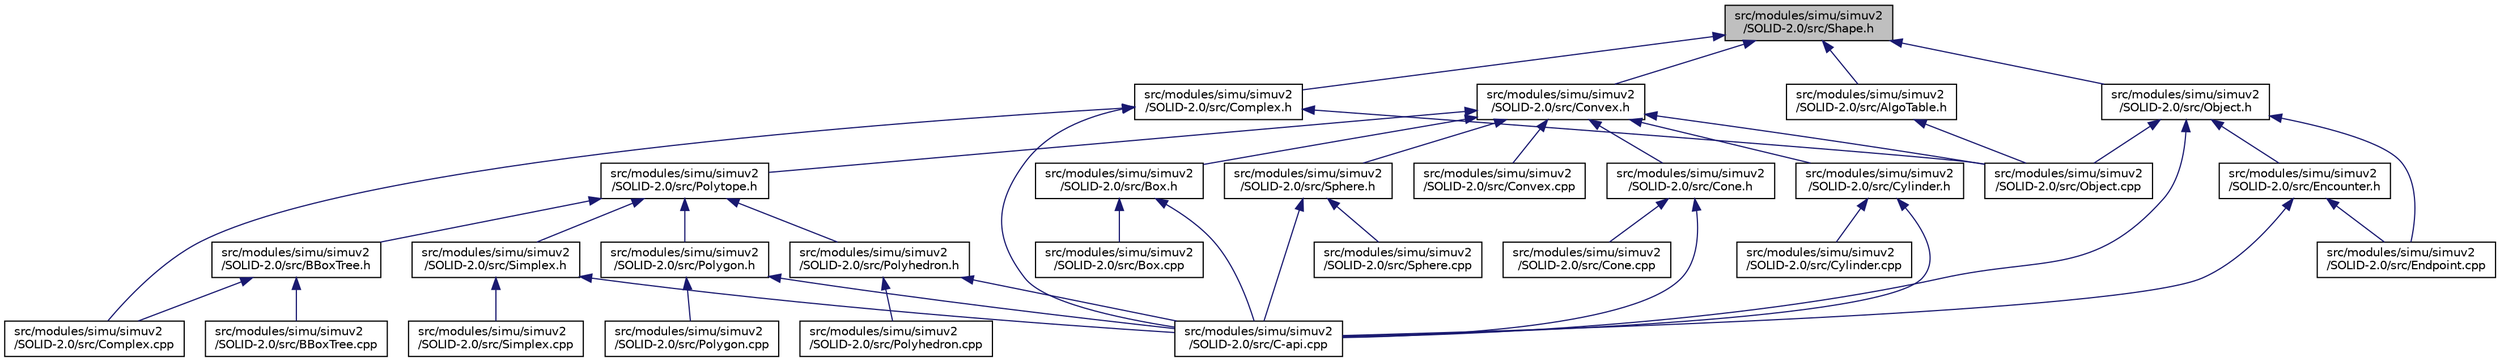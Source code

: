 digraph "src/modules/simu/simuv2/SOLID-2.0/src/Shape.h"
{
  edge [fontname="Helvetica",fontsize="10",labelfontname="Helvetica",labelfontsize="10"];
  node [fontname="Helvetica",fontsize="10",shape=record];
  Node1 [label="src/modules/simu/simuv2\l/SOLID-2.0/src/Shape.h",height=0.2,width=0.4,color="black", fillcolor="grey75", style="filled", fontcolor="black"];
  Node1 -> Node2 [dir="back",color="midnightblue",fontsize="10",style="solid",fontname="Helvetica"];
  Node2 [label="src/modules/simu/simuv2\l/SOLID-2.0/src/AlgoTable.h",height=0.2,width=0.4,color="black", fillcolor="white", style="filled",URL="$_algo_table_8h.html"];
  Node2 -> Node3 [dir="back",color="midnightblue",fontsize="10",style="solid",fontname="Helvetica"];
  Node3 [label="src/modules/simu/simuv2\l/SOLID-2.0/src/Object.cpp",height=0.2,width=0.4,color="black", fillcolor="white", style="filled",URL="$_object_8cpp.html"];
  Node1 -> Node4 [dir="back",color="midnightblue",fontsize="10",style="solid",fontname="Helvetica"];
  Node4 [label="src/modules/simu/simuv2\l/SOLID-2.0/src/Convex.h",height=0.2,width=0.4,color="black", fillcolor="white", style="filled",URL="$_convex_8h.html"];
  Node4 -> Node5 [dir="back",color="midnightblue",fontsize="10",style="solid",fontname="Helvetica"];
  Node5 [label="src/modules/simu/simuv2\l/SOLID-2.0/src/Polytope.h",height=0.2,width=0.4,color="black", fillcolor="white", style="filled",URL="$_polytope_8h.html"];
  Node5 -> Node6 [dir="back",color="midnightblue",fontsize="10",style="solid",fontname="Helvetica"];
  Node6 [label="src/modules/simu/simuv2\l/SOLID-2.0/src/BBoxTree.h",height=0.2,width=0.4,color="black", fillcolor="white", style="filled",URL="$_b_box_tree_8h.html"];
  Node6 -> Node7 [dir="back",color="midnightblue",fontsize="10",style="solid",fontname="Helvetica"];
  Node7 [label="src/modules/simu/simuv2\l/SOLID-2.0/src/BBoxTree.cpp",height=0.2,width=0.4,color="black", fillcolor="white", style="filled",URL="$_b_box_tree_8cpp.html"];
  Node6 -> Node8 [dir="back",color="midnightblue",fontsize="10",style="solid",fontname="Helvetica"];
  Node8 [label="src/modules/simu/simuv2\l/SOLID-2.0/src/Complex.cpp",height=0.2,width=0.4,color="black", fillcolor="white", style="filled",URL="$_complex_8cpp.html"];
  Node5 -> Node9 [dir="back",color="midnightblue",fontsize="10",style="solid",fontname="Helvetica"];
  Node9 [label="src/modules/simu/simuv2\l/SOLID-2.0/src/Simplex.h",height=0.2,width=0.4,color="black", fillcolor="white", style="filled",URL="$_simplex_8h.html"];
  Node9 -> Node10 [dir="back",color="midnightblue",fontsize="10",style="solid",fontname="Helvetica"];
  Node10 [label="src/modules/simu/simuv2\l/SOLID-2.0/src/C-api.cpp",height=0.2,width=0.4,color="black", fillcolor="white", style="filled",URL="$_c-api_8cpp.html"];
  Node9 -> Node11 [dir="back",color="midnightblue",fontsize="10",style="solid",fontname="Helvetica"];
  Node11 [label="src/modules/simu/simuv2\l/SOLID-2.0/src/Simplex.cpp",height=0.2,width=0.4,color="black", fillcolor="white", style="filled",URL="$_simplex_8cpp.html"];
  Node5 -> Node12 [dir="back",color="midnightblue",fontsize="10",style="solid",fontname="Helvetica"];
  Node12 [label="src/modules/simu/simuv2\l/SOLID-2.0/src/Polygon.h",height=0.2,width=0.4,color="black", fillcolor="white", style="filled",URL="$_polygon_8h.html"];
  Node12 -> Node10 [dir="back",color="midnightblue",fontsize="10",style="solid",fontname="Helvetica"];
  Node12 -> Node13 [dir="back",color="midnightblue",fontsize="10",style="solid",fontname="Helvetica"];
  Node13 [label="src/modules/simu/simuv2\l/SOLID-2.0/src/Polygon.cpp",height=0.2,width=0.4,color="black", fillcolor="white", style="filled",URL="$_polygon_8cpp.html"];
  Node5 -> Node14 [dir="back",color="midnightblue",fontsize="10",style="solid",fontname="Helvetica"];
  Node14 [label="src/modules/simu/simuv2\l/SOLID-2.0/src/Polyhedron.h",height=0.2,width=0.4,color="black", fillcolor="white", style="filled",URL="$_polyhedron_8h.html"];
  Node14 -> Node10 [dir="back",color="midnightblue",fontsize="10",style="solid",fontname="Helvetica"];
  Node14 -> Node15 [dir="back",color="midnightblue",fontsize="10",style="solid",fontname="Helvetica"];
  Node15 [label="src/modules/simu/simuv2\l/SOLID-2.0/src/Polyhedron.cpp",height=0.2,width=0.4,color="black", fillcolor="white", style="filled",URL="$_polyhedron_8cpp.html"];
  Node4 -> Node16 [dir="back",color="midnightblue",fontsize="10",style="solid",fontname="Helvetica"];
  Node16 [label="src/modules/simu/simuv2\l/SOLID-2.0/src/Box.h",height=0.2,width=0.4,color="black", fillcolor="white", style="filled",URL="$_box_8h.html"];
  Node16 -> Node17 [dir="back",color="midnightblue",fontsize="10",style="solid",fontname="Helvetica"];
  Node17 [label="src/modules/simu/simuv2\l/SOLID-2.0/src/Box.cpp",height=0.2,width=0.4,color="black", fillcolor="white", style="filled",URL="$_box_8cpp.html"];
  Node16 -> Node10 [dir="back",color="midnightblue",fontsize="10",style="solid",fontname="Helvetica"];
  Node4 -> Node18 [dir="back",color="midnightblue",fontsize="10",style="solid",fontname="Helvetica"];
  Node18 [label="src/modules/simu/simuv2\l/SOLID-2.0/src/Cone.h",height=0.2,width=0.4,color="black", fillcolor="white", style="filled",URL="$_cone_8h.html"];
  Node18 -> Node10 [dir="back",color="midnightblue",fontsize="10",style="solid",fontname="Helvetica"];
  Node18 -> Node19 [dir="back",color="midnightblue",fontsize="10",style="solid",fontname="Helvetica"];
  Node19 [label="src/modules/simu/simuv2\l/SOLID-2.0/src/Cone.cpp",height=0.2,width=0.4,color="black", fillcolor="white", style="filled",URL="$_cone_8cpp.html"];
  Node4 -> Node20 [dir="back",color="midnightblue",fontsize="10",style="solid",fontname="Helvetica"];
  Node20 [label="src/modules/simu/simuv2\l/SOLID-2.0/src/Cylinder.h",height=0.2,width=0.4,color="black", fillcolor="white", style="filled",URL="$_cylinder_8h.html"];
  Node20 -> Node10 [dir="back",color="midnightblue",fontsize="10",style="solid",fontname="Helvetica"];
  Node20 -> Node21 [dir="back",color="midnightblue",fontsize="10",style="solid",fontname="Helvetica"];
  Node21 [label="src/modules/simu/simuv2\l/SOLID-2.0/src/Cylinder.cpp",height=0.2,width=0.4,color="black", fillcolor="white", style="filled",URL="$_cylinder_8cpp.html"];
  Node4 -> Node22 [dir="back",color="midnightblue",fontsize="10",style="solid",fontname="Helvetica"];
  Node22 [label="src/modules/simu/simuv2\l/SOLID-2.0/src/Sphere.h",height=0.2,width=0.4,color="black", fillcolor="white", style="filled",URL="$_sphere_8h.html"];
  Node22 -> Node10 [dir="back",color="midnightblue",fontsize="10",style="solid",fontname="Helvetica"];
  Node22 -> Node23 [dir="back",color="midnightblue",fontsize="10",style="solid",fontname="Helvetica"];
  Node23 [label="src/modules/simu/simuv2\l/SOLID-2.0/src/Sphere.cpp",height=0.2,width=0.4,color="black", fillcolor="white", style="filled",URL="$_sphere_8cpp.html"];
  Node4 -> Node24 [dir="back",color="midnightblue",fontsize="10",style="solid",fontname="Helvetica"];
  Node24 [label="src/modules/simu/simuv2\l/SOLID-2.0/src/Convex.cpp",height=0.2,width=0.4,color="black", fillcolor="white", style="filled",URL="$_convex_8cpp.html"];
  Node4 -> Node3 [dir="back",color="midnightblue",fontsize="10",style="solid",fontname="Helvetica"];
  Node1 -> Node25 [dir="back",color="midnightblue",fontsize="10",style="solid",fontname="Helvetica"];
  Node25 [label="src/modules/simu/simuv2\l/SOLID-2.0/src/Complex.h",height=0.2,width=0.4,color="black", fillcolor="white", style="filled",URL="$_complex_8h.html"];
  Node25 -> Node10 [dir="back",color="midnightblue",fontsize="10",style="solid",fontname="Helvetica"];
  Node25 -> Node8 [dir="back",color="midnightblue",fontsize="10",style="solid",fontname="Helvetica"];
  Node25 -> Node3 [dir="back",color="midnightblue",fontsize="10",style="solid",fontname="Helvetica"];
  Node1 -> Node26 [dir="back",color="midnightblue",fontsize="10",style="solid",fontname="Helvetica"];
  Node26 [label="src/modules/simu/simuv2\l/SOLID-2.0/src/Object.h",height=0.2,width=0.4,color="black", fillcolor="white", style="filled",URL="$_object_8h.html"];
  Node26 -> Node27 [dir="back",color="midnightblue",fontsize="10",style="solid",fontname="Helvetica"];
  Node27 [label="src/modules/simu/simuv2\l/SOLID-2.0/src/Encounter.h",height=0.2,width=0.4,color="black", fillcolor="white", style="filled",URL="$_encounter_8h.html"];
  Node27 -> Node10 [dir="back",color="midnightblue",fontsize="10",style="solid",fontname="Helvetica"];
  Node27 -> Node28 [dir="back",color="midnightblue",fontsize="10",style="solid",fontname="Helvetica"];
  Node28 [label="src/modules/simu/simuv2\l/SOLID-2.0/src/Endpoint.cpp",height=0.2,width=0.4,color="black", fillcolor="white", style="filled",URL="$_endpoint_8cpp.html"];
  Node26 -> Node10 [dir="back",color="midnightblue",fontsize="10",style="solid",fontname="Helvetica"];
  Node26 -> Node28 [dir="back",color="midnightblue",fontsize="10",style="solid",fontname="Helvetica"];
  Node26 -> Node3 [dir="back",color="midnightblue",fontsize="10",style="solid",fontname="Helvetica"];
}

